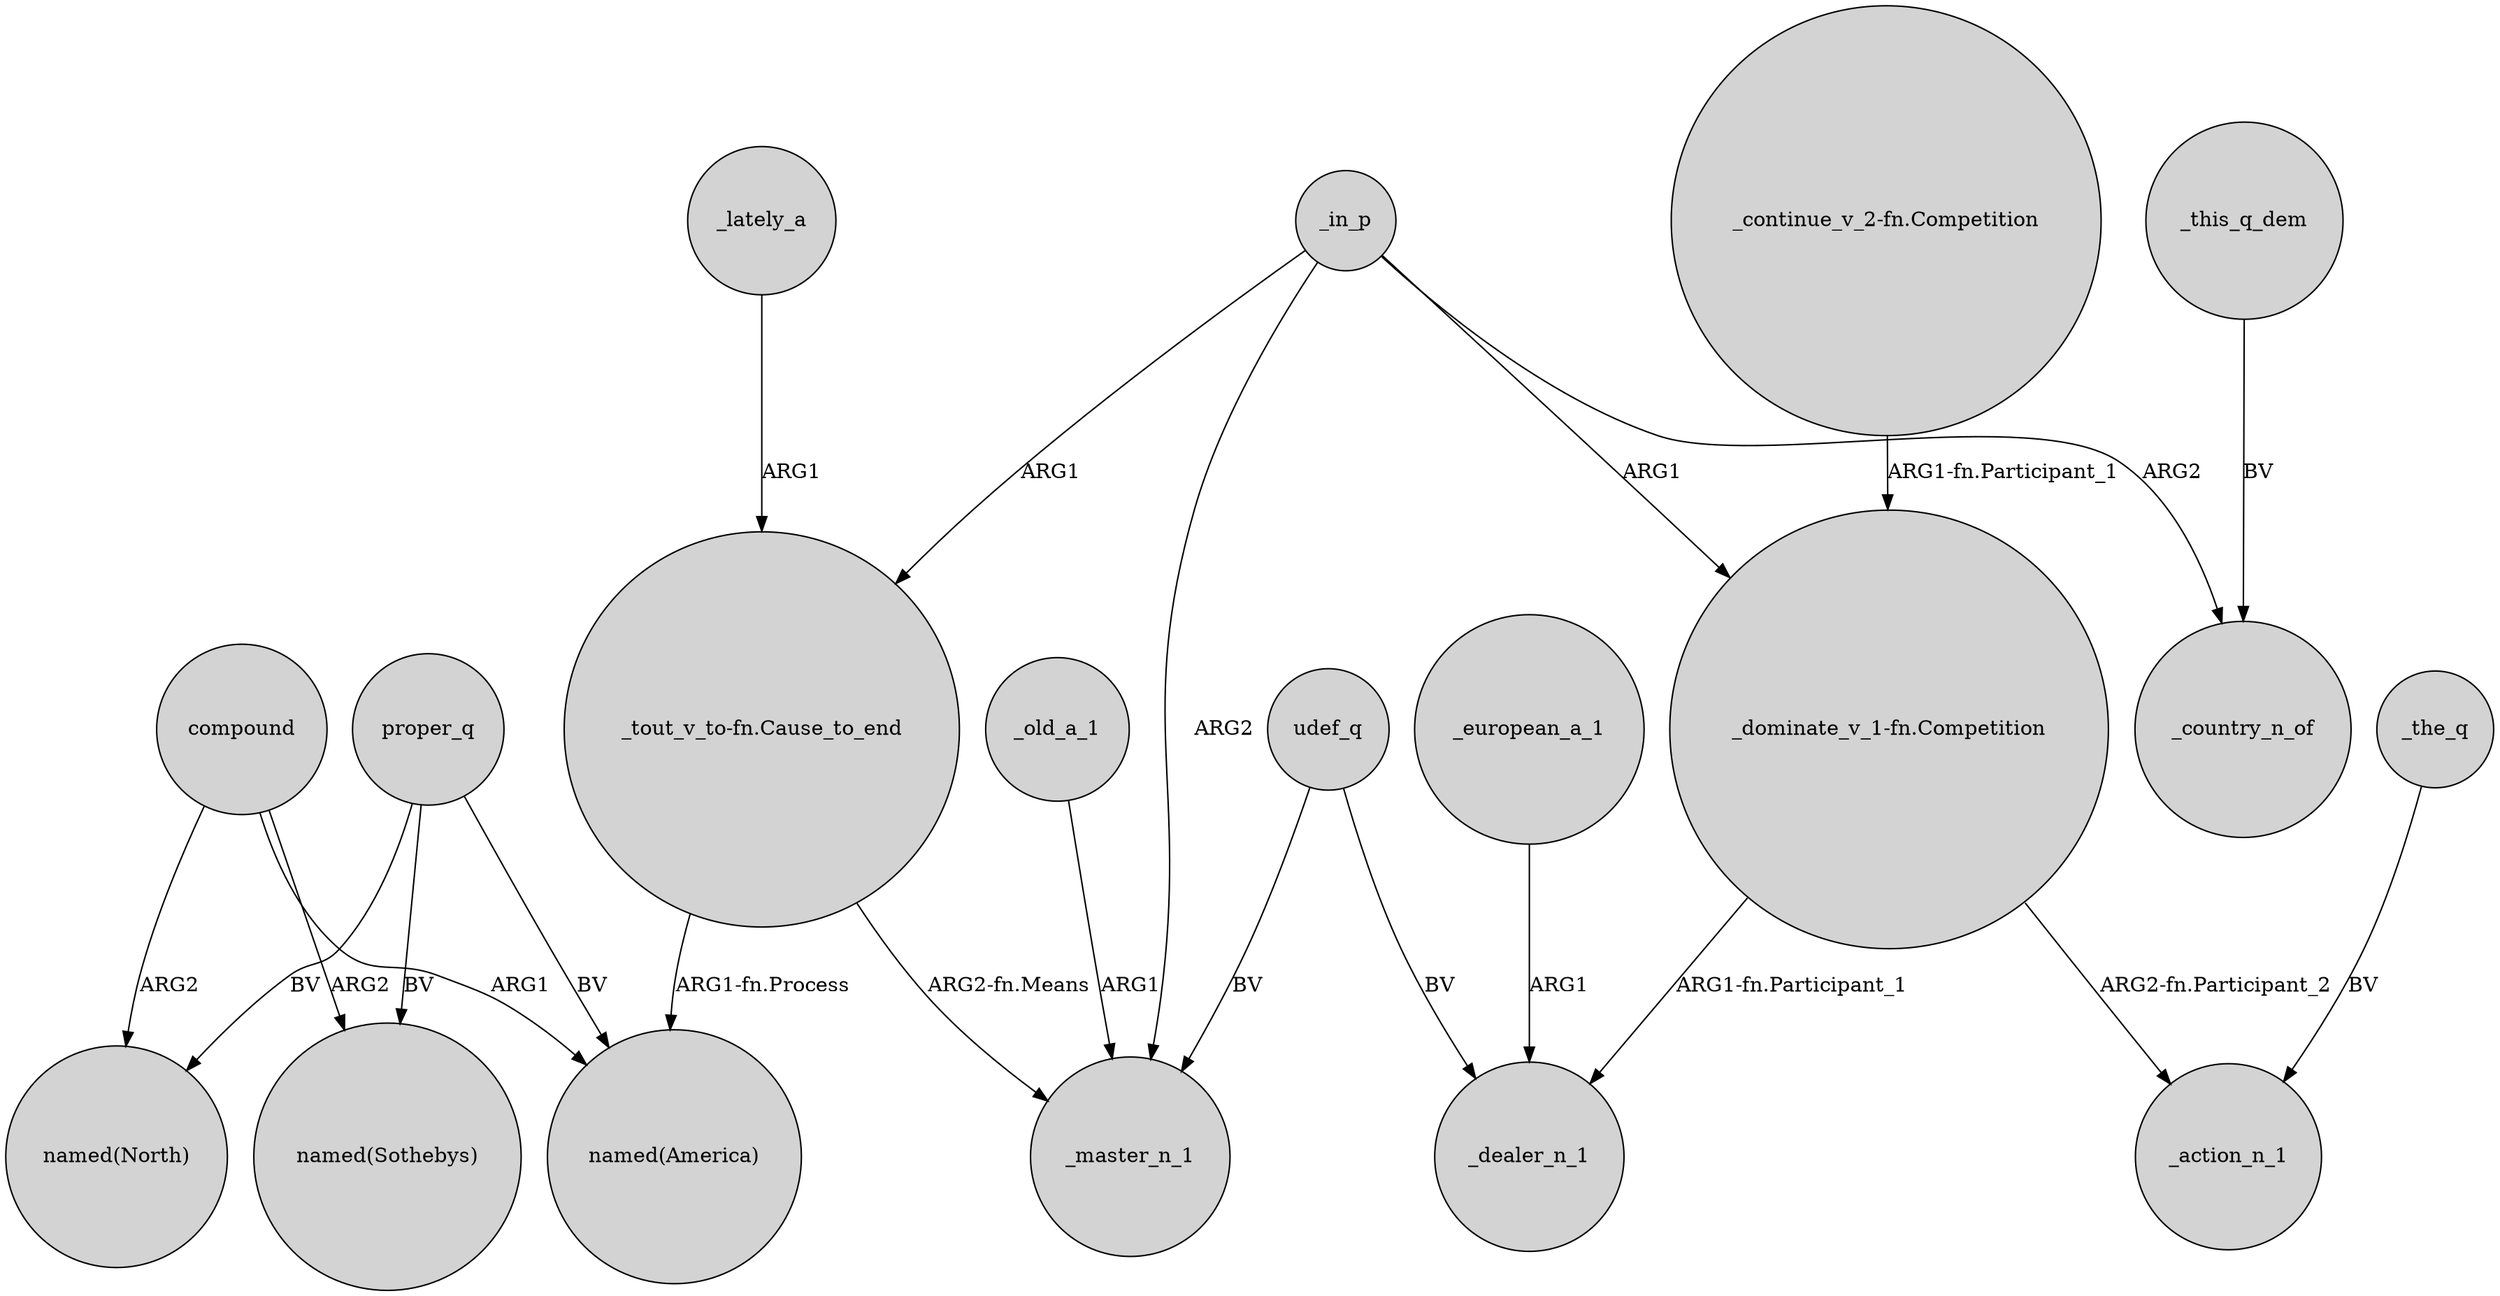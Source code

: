digraph {
	node [shape=circle style=filled]
	proper_q -> "named(North)" [label=BV]
	compound -> "named(America)" [label=ARG1]
	"_dominate_v_1-fn.Competition" -> _dealer_n_1 [label="ARG1-fn.Participant_1"]
	"_continue_v_2-fn.Competition" -> "_dominate_v_1-fn.Competition" [label="ARG1-fn.Participant_1"]
	proper_q -> "named(America)" [label=BV]
	_in_p -> "_dominate_v_1-fn.Competition" [label=ARG1]
	_the_q -> _action_n_1 [label=BV]
	udef_q -> _master_n_1 [label=BV]
	_old_a_1 -> _master_n_1 [label=ARG1]
	"_tout_v_to-fn.Cause_to_end" -> "named(America)" [label="ARG1-fn.Process"]
	_in_p -> _country_n_of [label=ARG2]
	_in_p -> _master_n_1 [label=ARG2]
	proper_q -> "named(Sothebys)" [label=BV]
	"_dominate_v_1-fn.Competition" -> _action_n_1 [label="ARG2-fn.Participant_2"]
	_in_p -> "_tout_v_to-fn.Cause_to_end" [label=ARG1]
	compound -> "named(Sothebys)" [label=ARG2]
	"_tout_v_to-fn.Cause_to_end" -> _master_n_1 [label="ARG2-fn.Means"]
	udef_q -> _dealer_n_1 [label=BV]
	_lately_a -> "_tout_v_to-fn.Cause_to_end" [label=ARG1]
	_this_q_dem -> _country_n_of [label=BV]
	_european_a_1 -> _dealer_n_1 [label=ARG1]
	compound -> "named(North)" [label=ARG2]
}
